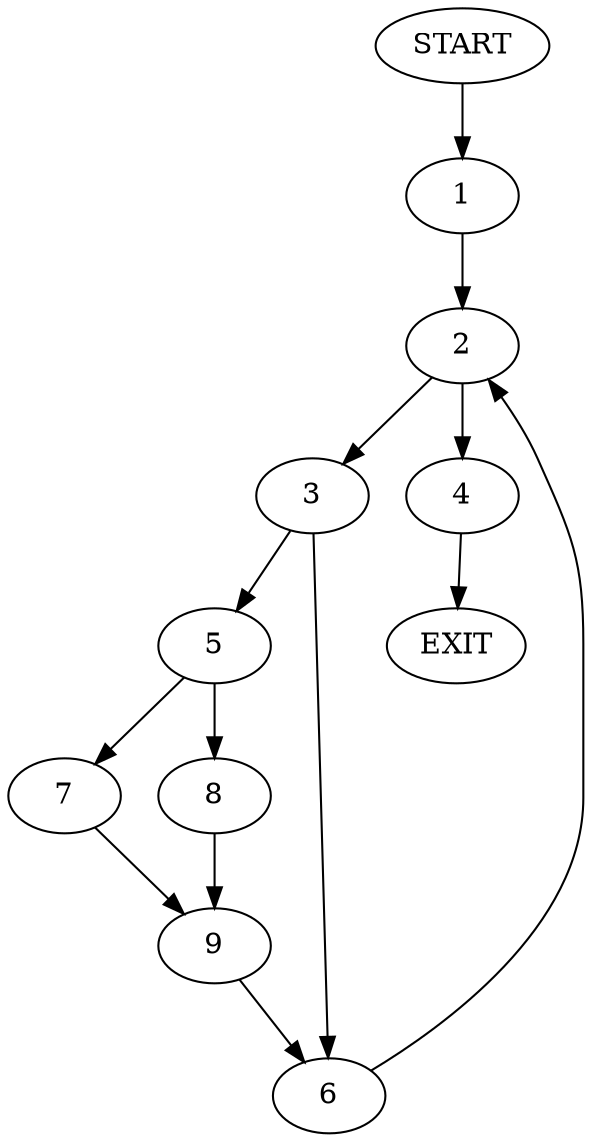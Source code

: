 digraph {
0 [label="START"]
10 [label="EXIT"]
0 -> 1
1 -> 2
2 -> 3
2 -> 4
4 -> 10
3 -> 5
3 -> 6
6 -> 2
5 -> 7
5 -> 8
7 -> 9
8 -> 9
9 -> 6
}
